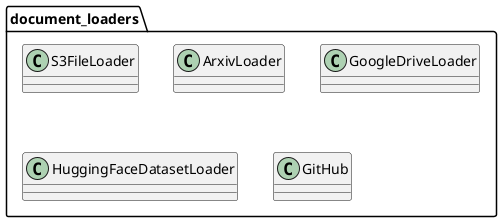 @startuml

package document_loaders {
    ' https://python.langchain.com/docs/integrations/document_loaders
    class S3FileLoader{}

    ' https://python.langchain.com/docs/integrations/document_loaders/arxiv
    class  ArxivLoader{}

    ' https://python.langchain.com/docs/integrations/document_loaders/google_drive
    class GoogleDriveLoader{}

    ' https://python.langchain.com/docs/integrations/document_loaders/hugging_face_dataset
    class HuggingFaceDatasetLoader{}

    ' https://python.langchain.com/docs/integrations/document_loaders/github
    class GitHub{}
}
@enduml